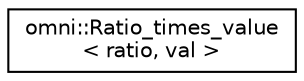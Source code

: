 digraph "Graphical Class Hierarchy"
{
  edge [fontname="Helvetica",fontsize="10",labelfontname="Helvetica",labelfontsize="10"];
  node [fontname="Helvetica",fontsize="10",shape=record];
  rankdir="LR";
  Node0 [label="omni::Ratio_times_value\l\< ratio, val \>",height=0.2,width=0.4,color="black", fillcolor="white", style="filled",URL="$classomni_1_1Ratio__times__value.html"];
}
